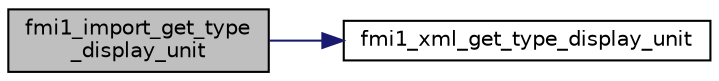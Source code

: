 digraph "fmi1_import_get_type_display_unit"
{
  edge [fontname="Helvetica",fontsize="10",labelfontname="Helvetica",labelfontsize="10"];
  node [fontname="Helvetica",fontsize="10",shape=record];
  rankdir="LR";
  Node59 [label="fmi1_import_get_type\l_display_unit",height=0.2,width=0.4,color="black", fillcolor="grey75", style="filled", fontcolor="black"];
  Node59 -> Node60 [color="midnightblue",fontsize="10",style="solid",fontname="Helvetica"];
  Node60 [label="fmi1_xml_get_type_display_unit",height=0.2,width=0.4,color="black", fillcolor="white", style="filled",URL="$d9/d5e/group__fmi1__xml__types.html#gac79a02416bc3f1738fea7df72fe6dc2d"];
}
